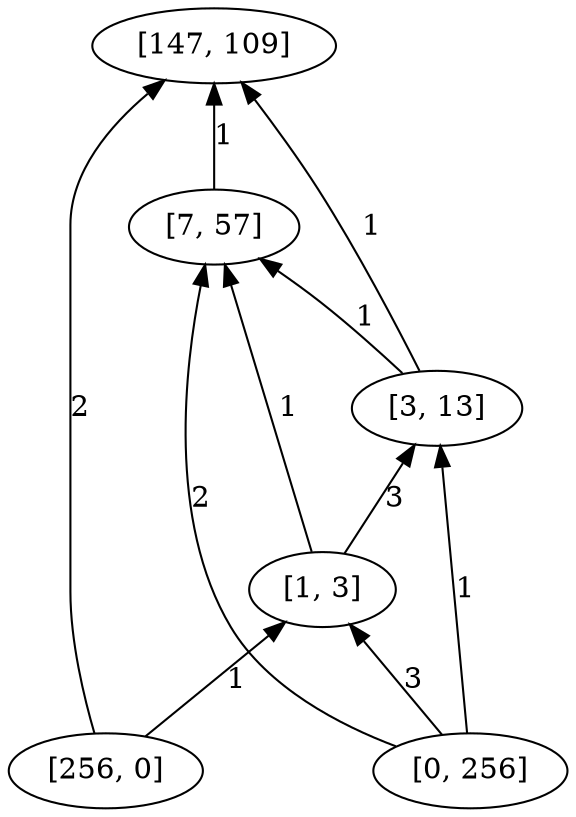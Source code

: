 digraph "DD" { 
rankdir = "BT" 
graph [ ordering = "out"];
5001 -> 1[label = "2"];
5001 -> 4[label = "1"];
5002 -> 2[label = "2"];
5002 -> 3[label = "1"];
5002 -> 4[label = "3"];
2 -> 1[label = "1"];
3 -> 1[label = "1"];
3 -> 2[label = "1"];
4 -> 2[label = "1"];
4 -> 3[label = "3"];
5001 [label = "[256, 0]",  shape = oval]
5002 [label = "[0, 256]",  shape = oval]
1 [label = "[147, 109]",  shape = oval]
2 [label = "[7, 57]",  shape = oval]
3 [label = "[3, 13]",  shape = oval]
4 [label = "[1, 3]",  shape = oval]
}
